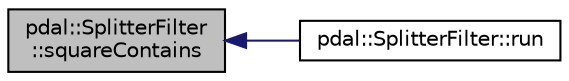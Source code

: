 digraph "pdal::SplitterFilter::squareContains"
{
  edge [fontname="Helvetica",fontsize="10",labelfontname="Helvetica",labelfontsize="10"];
  node [fontname="Helvetica",fontsize="10",shape=record];
  rankdir="LR";
  Node1 [label="pdal::SplitterFilter\l::squareContains",height=0.2,width=0.4,color="black", fillcolor="grey75", style="filled", fontcolor="black"];
  Node1 -> Node2 [dir="back",color="midnightblue",fontsize="10",style="solid",fontname="Helvetica"];
  Node2 [label="pdal::SplitterFilter::run",height=0.2,width=0.4,color="black", fillcolor="white", style="filled",URL="$classpdal_1_1SplitterFilter.html#a65a55a8f910729d3da6da9e248f35101"];
}
